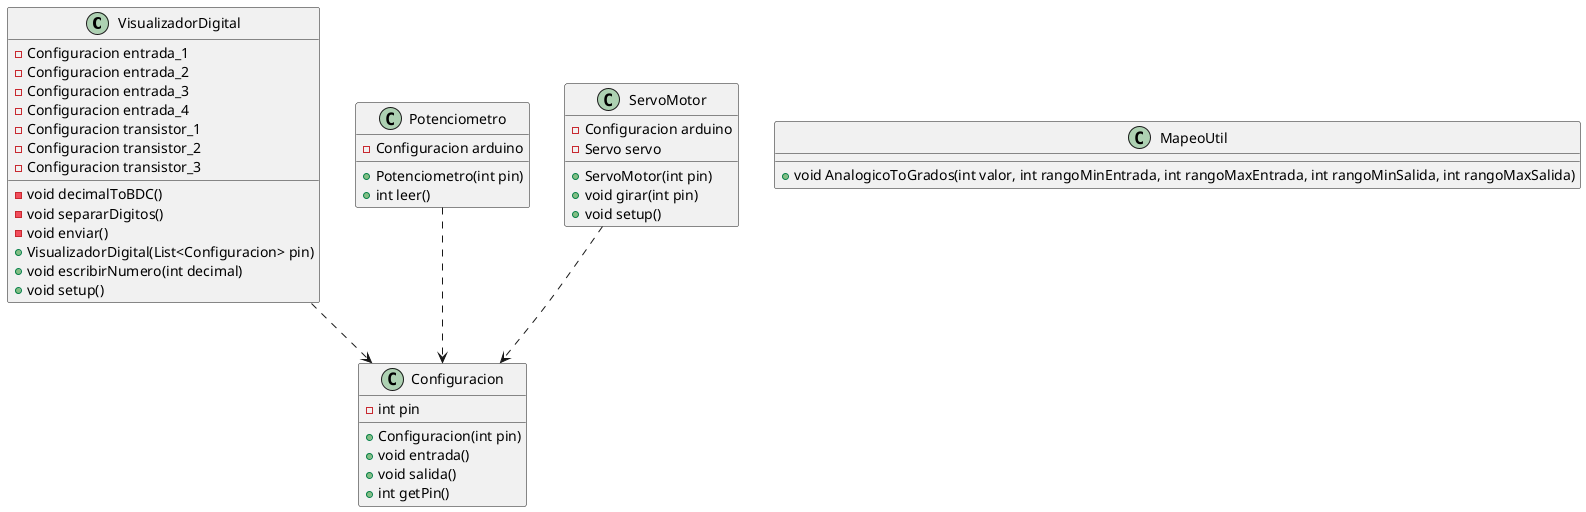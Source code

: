 @startuml Class
!theme _none_
class VisualizadorDigital {
    -Configuracion entrada_1
    -Configuracion entrada_2
    -Configuracion entrada_3
    -Configuracion entrada_4
    -Configuracion transistor_1
    -Configuracion transistor_2
    -Configuracion transistor_3
    -void decimalToBDC()
    -void separarDigitos()
    -void enviar()
    +VisualizadorDigital(List<Configuracion> pin)
    +void escribirNumero(int decimal)
    +void setup()
}

class Potenciometro {
    -Configuracion arduino
    +Potenciometro(int pin)
    +int leer()
}

class ServoMotor {
    -Configuracion arduino
    -Servo servo
    +ServoMotor(int pin)
    +void girar(int pin)
    +void setup()
}

class Configuracion {
    -int pin
    +Configuracion(int pin)
    +void entrada()
    +void salida()
    +int getPin()
}

class MapeoUtil {
    +void AnalogicoToGrados(int valor, int rangoMinEntrada, int rangoMaxEntrada, int rangoMinSalida, int rangoMaxSalida)
}

VisualizadorDigital ..> Configuracion
Potenciometro ..> Configuracion
ServoMotor ..> Configuracion
@enduml
